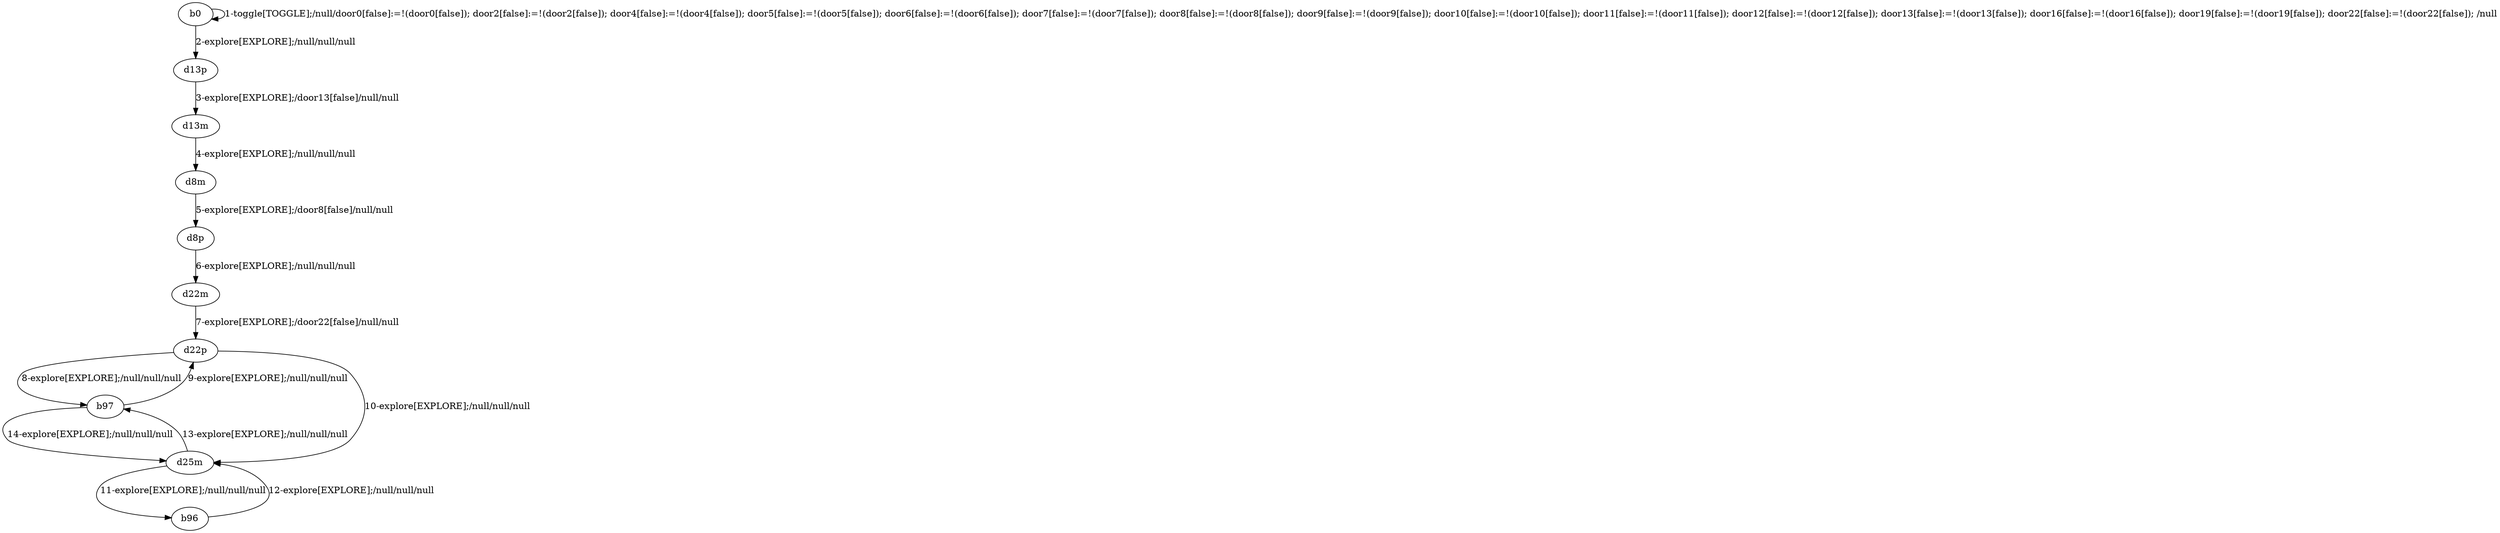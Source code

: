 # Total number of goals covered by this test: 2
# d25m --> b96
# b96 --> d25m

digraph g {
"b0" -> "b0" [label = "1-toggle[TOGGLE];/null/door0[false]:=!(door0[false]); door2[false]:=!(door2[false]); door4[false]:=!(door4[false]); door5[false]:=!(door5[false]); door6[false]:=!(door6[false]); door7[false]:=!(door7[false]); door8[false]:=!(door8[false]); door9[false]:=!(door9[false]); door10[false]:=!(door10[false]); door11[false]:=!(door11[false]); door12[false]:=!(door12[false]); door13[false]:=!(door13[false]); door16[false]:=!(door16[false]); door19[false]:=!(door19[false]); door22[false]:=!(door22[false]); /null"];
"b0" -> "d13p" [label = "2-explore[EXPLORE];/null/null/null"];
"d13p" -> "d13m" [label = "3-explore[EXPLORE];/door13[false]/null/null"];
"d13m" -> "d8m" [label = "4-explore[EXPLORE];/null/null/null"];
"d8m" -> "d8p" [label = "5-explore[EXPLORE];/door8[false]/null/null"];
"d8p" -> "d22m" [label = "6-explore[EXPLORE];/null/null/null"];
"d22m" -> "d22p" [label = "7-explore[EXPLORE];/door22[false]/null/null"];
"d22p" -> "b97" [label = "8-explore[EXPLORE];/null/null/null"];
"b97" -> "d22p" [label = "9-explore[EXPLORE];/null/null/null"];
"d22p" -> "d25m" [label = "10-explore[EXPLORE];/null/null/null"];
"d25m" -> "b96" [label = "11-explore[EXPLORE];/null/null/null"];
"b96" -> "d25m" [label = "12-explore[EXPLORE];/null/null/null"];
"d25m" -> "b97" [label = "13-explore[EXPLORE];/null/null/null"];
"b97" -> "d25m" [label = "14-explore[EXPLORE];/null/null/null"];
}